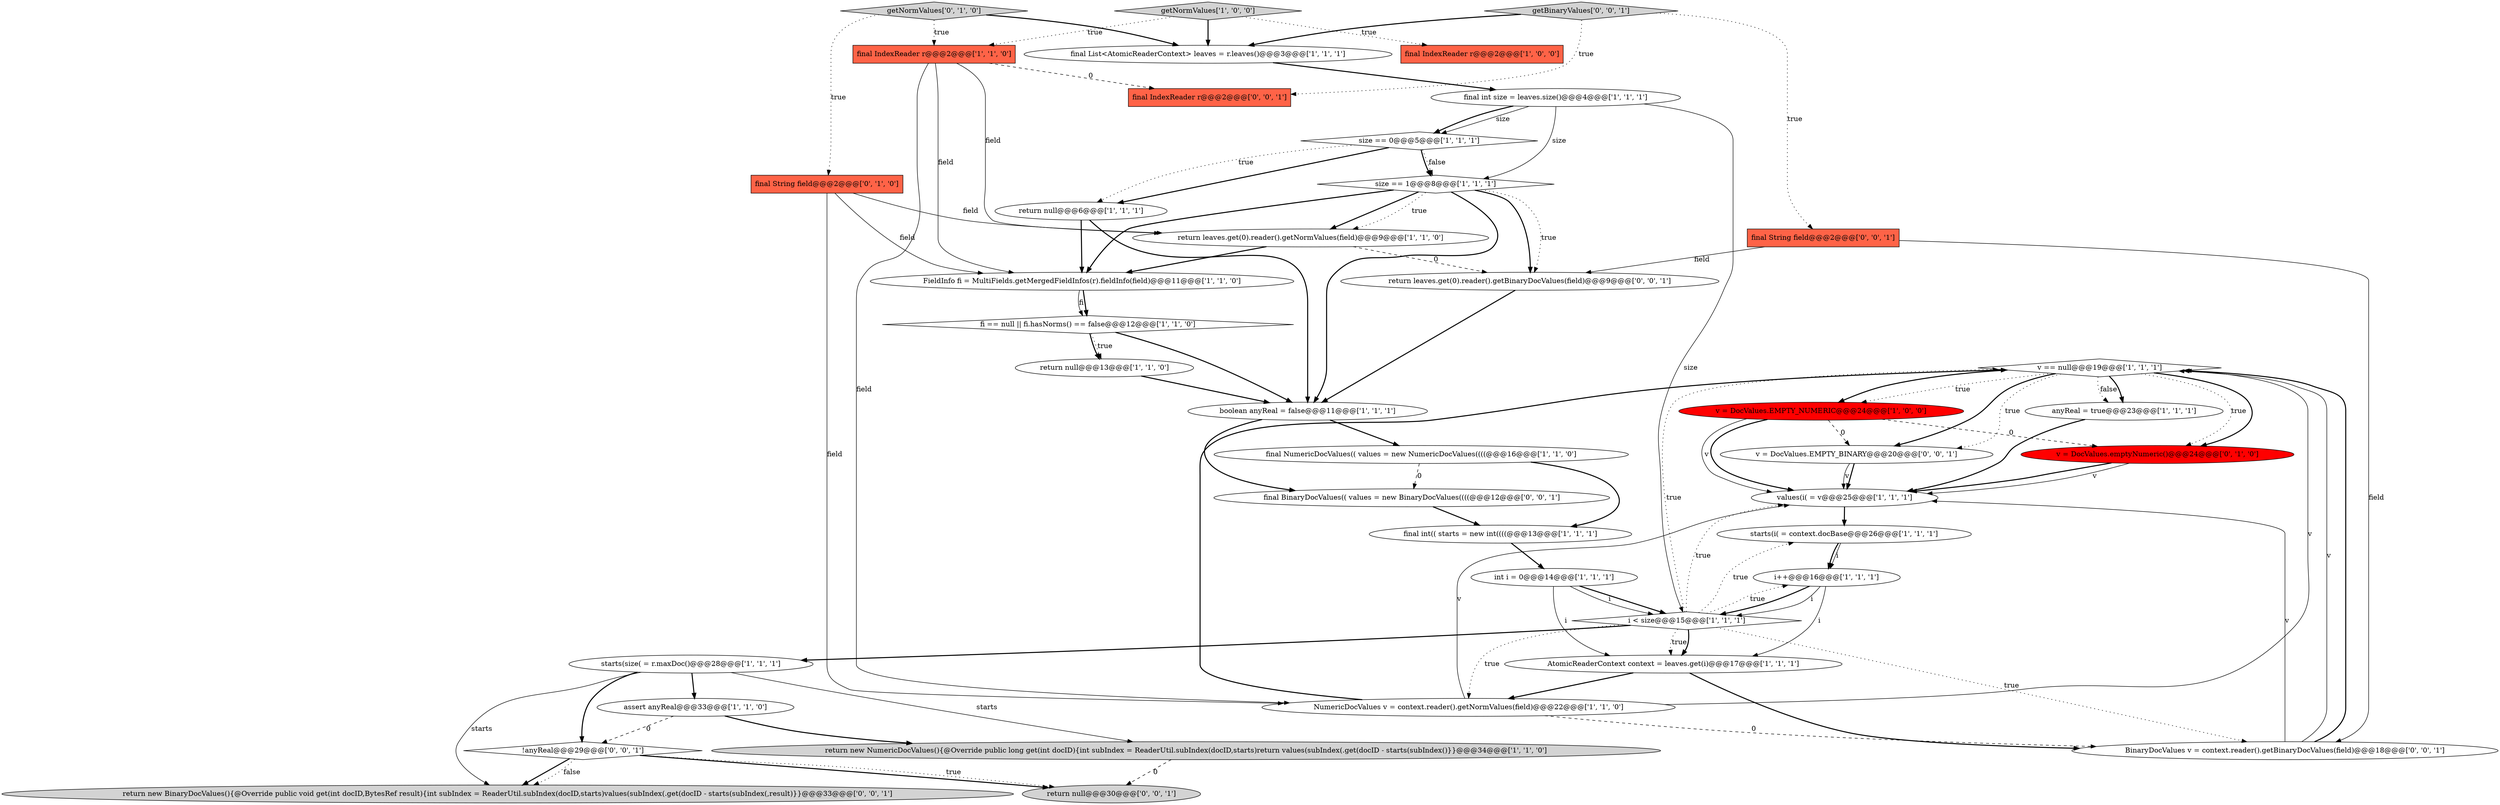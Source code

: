 digraph {
6 [style = filled, label = "v == null@@@19@@@['1', '1', '1']", fillcolor = white, shape = diamond image = "AAA0AAABBB1BBB"];
21 [style = filled, label = "i < size@@@15@@@['1', '1', '1']", fillcolor = white, shape = diamond image = "AAA0AAABBB1BBB"];
31 [style = filled, label = "return leaves.get(0).reader().getBinaryDocValues(field)@@@9@@@['0', '0', '1']", fillcolor = white, shape = ellipse image = "AAA0AAABBB3BBB"];
33 [style = filled, label = "BinaryDocValues v = context.reader().getBinaryDocValues(field)@@@18@@@['0', '0', '1']", fillcolor = white, shape = ellipse image = "AAA0AAABBB3BBB"];
5 [style = filled, label = "boolean anyReal = false@@@11@@@['1', '1', '1']", fillcolor = white, shape = ellipse image = "AAA0AAABBB1BBB"];
16 [style = filled, label = "return null@@@6@@@['1', '1', '1']", fillcolor = white, shape = ellipse image = "AAA0AAABBB1BBB"];
37 [style = filled, label = "getBinaryValues['0', '0', '1']", fillcolor = lightgray, shape = diamond image = "AAA0AAABBB3BBB"];
26 [style = filled, label = "return null@@@13@@@['1', '1', '0']", fillcolor = white, shape = ellipse image = "AAA0AAABBB1BBB"];
29 [style = filled, label = "getNormValues['0', '1', '0']", fillcolor = lightgray, shape = diamond image = "AAA0AAABBB2BBB"];
39 [style = filled, label = "final IndexReader r@@@2@@@['0', '0', '1']", fillcolor = tomato, shape = box image = "AAA0AAABBB3BBB"];
1 [style = filled, label = "final int(( starts = new int((((@@@13@@@['1', '1', '1']", fillcolor = white, shape = ellipse image = "AAA0AAABBB1BBB"];
17 [style = filled, label = "size == 1@@@8@@@['1', '1', '1']", fillcolor = white, shape = diamond image = "AAA0AAABBB1BBB"];
10 [style = filled, label = "final IndexReader r@@@2@@@['1', '0', '0']", fillcolor = tomato, shape = box image = "AAA0AAABBB1BBB"];
3 [style = filled, label = "final List<AtomicReaderContext> leaves = r.leaves()@@@3@@@['1', '1', '1']", fillcolor = white, shape = ellipse image = "AAA0AAABBB1BBB"];
7 [style = filled, label = "final int size = leaves.size()@@@4@@@['1', '1', '1']", fillcolor = white, shape = ellipse image = "AAA0AAABBB1BBB"];
22 [style = filled, label = "v = DocValues.EMPTY_NUMERIC@@@24@@@['1', '0', '0']", fillcolor = red, shape = ellipse image = "AAA1AAABBB1BBB"];
27 [style = filled, label = "anyReal = true@@@23@@@['1', '1', '1']", fillcolor = white, shape = ellipse image = "AAA0AAABBB1BBB"];
15 [style = filled, label = "int i = 0@@@14@@@['1', '1', '1']", fillcolor = white, shape = ellipse image = "AAA0AAABBB1BBB"];
19 [style = filled, label = "starts(size( = r.maxDoc()@@@28@@@['1', '1', '1']", fillcolor = white, shape = ellipse image = "AAA0AAABBB1BBB"];
25 [style = filled, label = "final NumericDocValues(( values = new NumericDocValues((((@@@16@@@['1', '1', '0']", fillcolor = white, shape = ellipse image = "AAA0AAABBB1BBB"];
11 [style = filled, label = "AtomicReaderContext context = leaves.get(i)@@@17@@@['1', '1', '1']", fillcolor = white, shape = ellipse image = "AAA0AAABBB1BBB"];
12 [style = filled, label = "size == 0@@@5@@@['1', '1', '1']", fillcolor = white, shape = diamond image = "AAA0AAABBB1BBB"];
14 [style = filled, label = "final IndexReader r@@@2@@@['1', '1', '0']", fillcolor = tomato, shape = box image = "AAA0AAABBB1BBB"];
18 [style = filled, label = "assert anyReal@@@33@@@['1', '1', '0']", fillcolor = white, shape = ellipse image = "AAA0AAABBB1BBB"];
32 [style = filled, label = "return new BinaryDocValues(){@Override public void get(int docID,BytesRef result){int subIndex = ReaderUtil.subIndex(docID,starts)values(subIndex(.get(docID - starts(subIndex(,result)}}@@@33@@@['0', '0', '1']", fillcolor = lightgray, shape = ellipse image = "AAA0AAABBB3BBB"];
4 [style = filled, label = "values(i( = v@@@25@@@['1', '1', '1']", fillcolor = white, shape = ellipse image = "AAA0AAABBB1BBB"];
0 [style = filled, label = "FieldInfo fi = MultiFields.getMergedFieldInfos(r).fieldInfo(field)@@@11@@@['1', '1', '0']", fillcolor = white, shape = ellipse image = "AAA0AAABBB1BBB"];
24 [style = filled, label = "starts(i( = context.docBase@@@26@@@['1', '1', '1']", fillcolor = white, shape = ellipse image = "AAA0AAABBB1BBB"];
30 [style = filled, label = "v = DocValues.emptyNumeric()@@@24@@@['0', '1', '0']", fillcolor = red, shape = ellipse image = "AAA1AAABBB2BBB"];
34 [style = filled, label = "return null@@@30@@@['0', '0', '1']", fillcolor = lightgray, shape = ellipse image = "AAA0AAABBB3BBB"];
23 [style = filled, label = "fi == null || fi.hasNorms() == false@@@12@@@['1', '1', '0']", fillcolor = white, shape = diamond image = "AAA0AAABBB1BBB"];
20 [style = filled, label = "return leaves.get(0).reader().getNormValues(field)@@@9@@@['1', '1', '0']", fillcolor = white, shape = ellipse image = "AAA0AAABBB1BBB"];
38 [style = filled, label = "v = DocValues.EMPTY_BINARY@@@20@@@['0', '0', '1']", fillcolor = white, shape = ellipse image = "AAA0AAABBB3BBB"];
35 [style = filled, label = "final BinaryDocValues(( values = new BinaryDocValues((((@@@12@@@['0', '0', '1']", fillcolor = white, shape = ellipse image = "AAA0AAABBB3BBB"];
40 [style = filled, label = "!anyReal@@@29@@@['0', '0', '1']", fillcolor = white, shape = diamond image = "AAA0AAABBB3BBB"];
2 [style = filled, label = "i++@@@16@@@['1', '1', '1']", fillcolor = white, shape = ellipse image = "AAA0AAABBB1BBB"];
36 [style = filled, label = "final String field@@@2@@@['0', '0', '1']", fillcolor = tomato, shape = box image = "AAA0AAABBB3BBB"];
8 [style = filled, label = "return new NumericDocValues(){@Override public long get(int docID){int subIndex = ReaderUtil.subIndex(docID,starts)return values(subIndex(.get(docID - starts(subIndex()}}@@@34@@@['1', '1', '0']", fillcolor = lightgray, shape = ellipse image = "AAA0AAABBB1BBB"];
9 [style = filled, label = "NumericDocValues v = context.reader().getNormValues(field)@@@22@@@['1', '1', '0']", fillcolor = white, shape = ellipse image = "AAA0AAABBB1BBB"];
28 [style = filled, label = "final String field@@@2@@@['0', '1', '0']", fillcolor = tomato, shape = box image = "AAA0AAABBB2BBB"];
13 [style = filled, label = "getNormValues['1', '0', '0']", fillcolor = lightgray, shape = diamond image = "AAA0AAABBB1BBB"];
16->0 [style = bold, label=""];
25->1 [style = bold, label=""];
21->11 [style = dotted, label="true"];
6->22 [style = bold, label=""];
15->21 [style = bold, label=""];
20->0 [style = bold, label=""];
38->4 [style = bold, label=""];
11->9 [style = bold, label=""];
13->10 [style = dotted, label="true"];
9->6 [style = bold, label=""];
37->3 [style = bold, label=""];
22->4 [style = bold, label=""];
6->38 [style = dotted, label="true"];
21->24 [style = dotted, label="true"];
19->32 [style = solid, label="starts"];
29->14 [style = dotted, label="true"];
19->8 [style = solid, label="starts"];
22->38 [style = dashed, label="0"];
11->33 [style = bold, label=""];
37->36 [style = dotted, label="true"];
7->17 [style = solid, label="size"];
17->20 [style = bold, label=""];
0->23 [style = solid, label="fi"];
15->21 [style = solid, label="i"];
17->20 [style = dotted, label="true"];
17->5 [style = bold, label=""];
2->21 [style = solid, label="i"];
19->18 [style = bold, label=""];
21->19 [style = bold, label=""];
33->6 [style = solid, label="v"];
31->5 [style = bold, label=""];
28->9 [style = solid, label="field"];
8->34 [style = dashed, label="0"];
40->34 [style = bold, label=""];
14->20 [style = solid, label="field"];
14->9 [style = solid, label="field"];
5->25 [style = bold, label=""];
21->33 [style = dotted, label="true"];
6->38 [style = bold, label=""];
21->9 [style = dotted, label="true"];
0->23 [style = bold, label=""];
3->7 [style = bold, label=""];
21->11 [style = bold, label=""];
2->21 [style = bold, label=""];
15->11 [style = solid, label="i"];
21->6 [style = dotted, label="true"];
6->27 [style = dotted, label="false"];
36->33 [style = solid, label="field"];
18->40 [style = dashed, label="0"];
40->34 [style = dotted, label="true"];
22->4 [style = solid, label="v"];
4->24 [style = bold, label=""];
23->5 [style = bold, label=""];
9->4 [style = solid, label="v"];
12->17 [style = bold, label=""];
20->31 [style = dashed, label="0"];
14->39 [style = dashed, label="0"];
21->2 [style = dotted, label="true"];
6->22 [style = dotted, label="true"];
33->4 [style = solid, label="v"];
6->27 [style = bold, label=""];
2->11 [style = solid, label="i"];
17->0 [style = bold, label=""];
35->1 [style = bold, label=""];
29->28 [style = dotted, label="true"];
22->30 [style = dashed, label="0"];
9->6 [style = solid, label="v"];
40->32 [style = bold, label=""];
16->5 [style = bold, label=""];
18->8 [style = bold, label=""];
19->40 [style = bold, label=""];
13->14 [style = dotted, label="true"];
5->35 [style = bold, label=""];
38->4 [style = solid, label="v"];
6->30 [style = dotted, label="true"];
12->17 [style = dotted, label="false"];
30->4 [style = solid, label="v"];
24->2 [style = bold, label=""];
7->12 [style = solid, label="size"];
7->12 [style = bold, label=""];
26->5 [style = bold, label=""];
24->2 [style = solid, label="i"];
1->15 [style = bold, label=""];
17->31 [style = bold, label=""];
29->3 [style = bold, label=""];
33->6 [style = bold, label=""];
23->26 [style = bold, label=""];
36->31 [style = solid, label="field"];
12->16 [style = bold, label=""];
28->0 [style = solid, label="field"];
14->0 [style = solid, label="field"];
25->35 [style = dashed, label="0"];
21->4 [style = dotted, label="true"];
9->33 [style = dashed, label="0"];
17->31 [style = dotted, label="true"];
27->4 [style = bold, label=""];
23->26 [style = dotted, label="true"];
13->3 [style = bold, label=""];
12->16 [style = dotted, label="true"];
30->4 [style = bold, label=""];
37->39 [style = dotted, label="true"];
40->32 [style = dotted, label="false"];
7->21 [style = solid, label="size"];
28->20 [style = solid, label="field"];
6->30 [style = bold, label=""];
}
